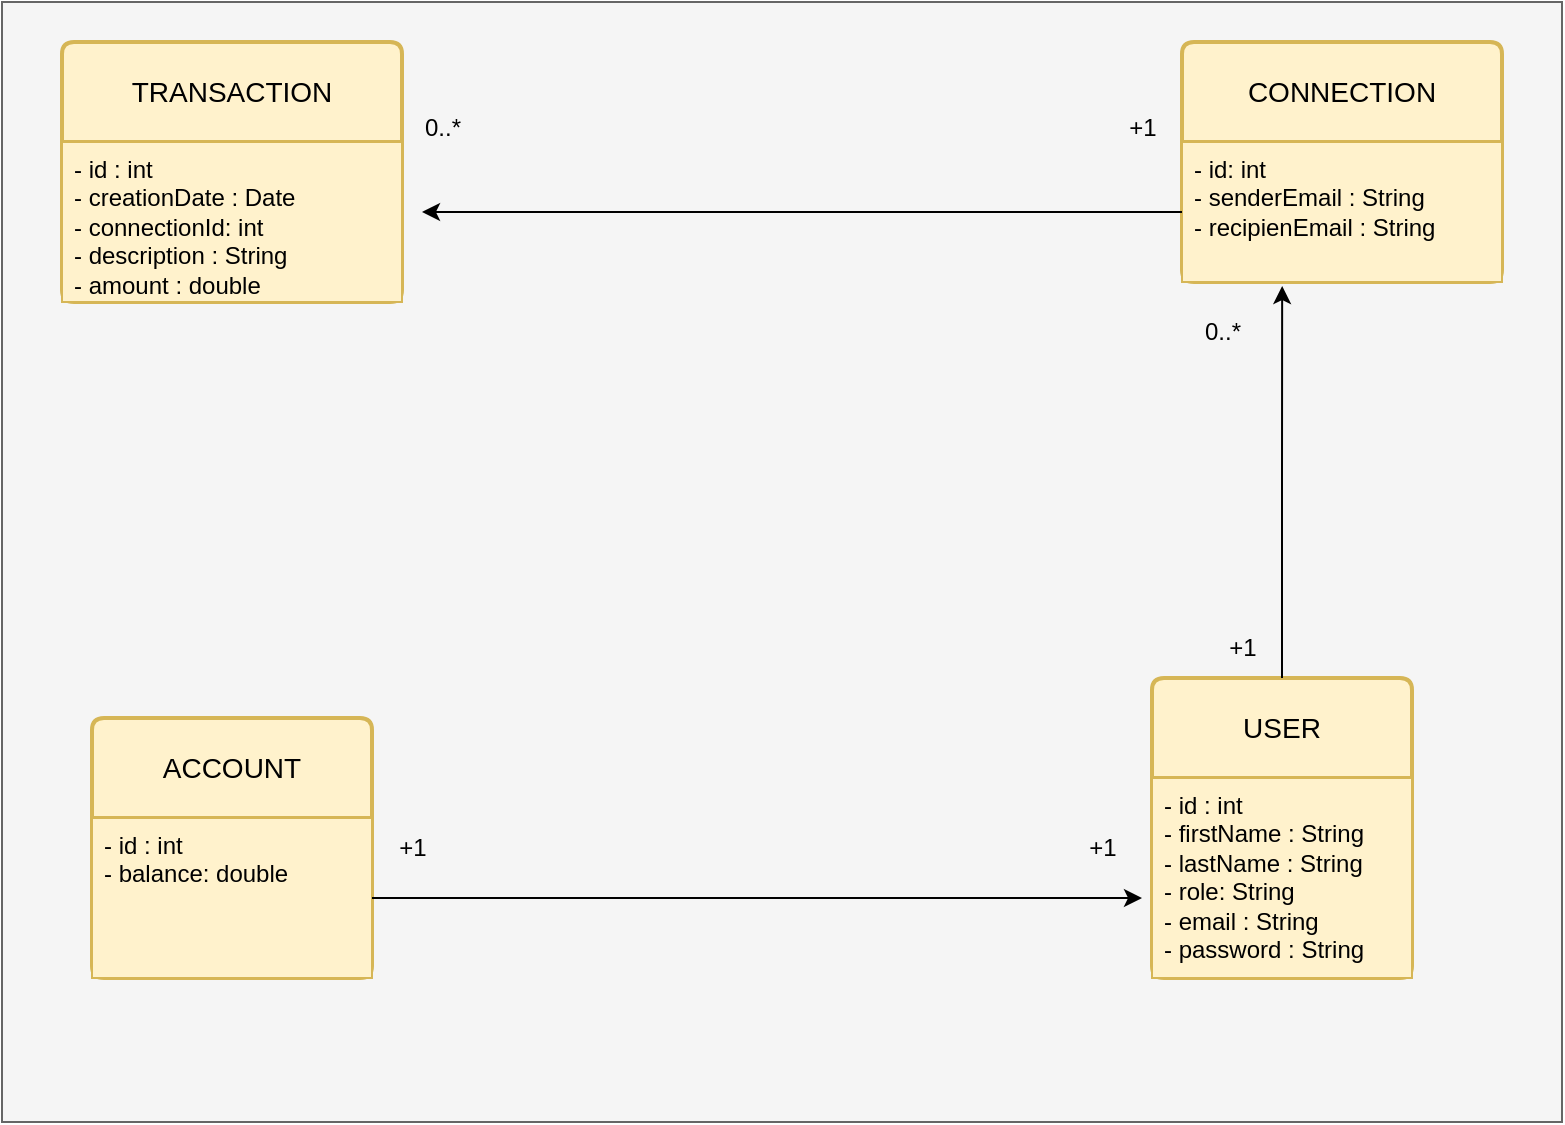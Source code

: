 <mxfile version="24.0.6" type="device">
  <diagram id="R2lEEEUBdFMjLlhIrx00" name="Page-1">
    <mxGraphModel dx="584" dy="758" grid="1" gridSize="10" guides="1" tooltips="1" connect="1" arrows="1" fold="1" page="1" pageScale="1" pageWidth="850" pageHeight="1100" math="0" shadow="0" extFonts="Permanent Marker^https://fonts.googleapis.com/css?family=Permanent+Marker">
      <root>
        <mxCell id="0" />
        <mxCell id="1" parent="0" />
        <mxCell id="fXNIb5vrCbK1GHDizLRb-48" value="" style="rounded=0;whiteSpace=wrap;html=1;fillColor=#f5f5f5;fontColor=#333333;strokeColor=#666666;" parent="1" vertex="1">
          <mxGeometry x="890" y="20" width="780" height="560" as="geometry" />
        </mxCell>
        <mxCell id="fXNIb5vrCbK1GHDizLRb-9" value="USER" style="swimlane;childLayout=stackLayout;horizontal=1;startSize=50;horizontalStack=0;rounded=1;fontSize=14;fontStyle=0;strokeWidth=2;resizeParent=0;resizeLast=1;shadow=0;dashed=0;align=center;arcSize=4;whiteSpace=wrap;html=1;fillColor=#fff2cc;strokeColor=#d6b656;" parent="1" vertex="1">
          <mxGeometry x="1465" y="358" width="130" height="150" as="geometry" />
        </mxCell>
        <mxCell id="fXNIb5vrCbK1GHDizLRb-10" value="- id : int&lt;div&gt;- firstName : String&lt;/div&gt;&lt;div&gt;- lastName : String&lt;/div&gt;&lt;div&gt;- role: String&lt;/div&gt;&lt;div&gt;- email : String&lt;/div&gt;&lt;div&gt;- password : String&lt;/div&gt;&lt;div&gt;&lt;br&gt;&lt;/div&gt;" style="align=left;strokeColor=#d6b656;fillColor=#fff2cc;spacingLeft=4;fontSize=12;verticalAlign=top;resizable=0;rotatable=0;part=1;html=1;" parent="fXNIb5vrCbK1GHDizLRb-9" vertex="1">
          <mxGeometry y="50" width="130" height="100" as="geometry" />
        </mxCell>
        <mxCell id="fXNIb5vrCbK1GHDizLRb-14" value="TRANSACTION" style="swimlane;childLayout=stackLayout;horizontal=1;startSize=50;horizontalStack=0;rounded=1;fontSize=14;fontStyle=0;strokeWidth=2;resizeParent=0;resizeLast=1;shadow=0;dashed=0;align=center;arcSize=4;whiteSpace=wrap;html=1;fillColor=#fff2cc;strokeColor=#d6b656;" parent="1" vertex="1">
          <mxGeometry x="920" y="40" width="170" height="130" as="geometry" />
        </mxCell>
        <mxCell id="fXNIb5vrCbK1GHDizLRb-15" value="- id : int&lt;div&gt;- creationDate : Date&lt;br&gt;&lt;div&gt;- connectionId: int&lt;/div&gt;&lt;div&gt;- description : String&lt;/div&gt;&lt;div&gt;- amount : double&lt;/div&gt;&lt;/div&gt;" style="align=left;strokeColor=#d6b656;fillColor=#fff2cc;spacingLeft=4;fontSize=12;verticalAlign=top;resizable=0;rotatable=0;part=1;html=1;" parent="fXNIb5vrCbK1GHDizLRb-14" vertex="1">
          <mxGeometry y="50" width="170" height="80" as="geometry" />
        </mxCell>
        <mxCell id="fXNIb5vrCbK1GHDizLRb-16" value="CONNECTION" style="swimlane;childLayout=stackLayout;horizontal=1;startSize=50;horizontalStack=0;rounded=1;fontSize=14;fontStyle=0;strokeWidth=2;resizeParent=0;resizeLast=1;shadow=0;dashed=0;align=center;arcSize=4;whiteSpace=wrap;html=1;fillColor=#fff2cc;strokeColor=#d6b656;" parent="1" vertex="1">
          <mxGeometry x="1480" y="40" width="160" height="120" as="geometry" />
        </mxCell>
        <mxCell id="fXNIb5vrCbK1GHDizLRb-17" value="- id: int&lt;div&gt;- senderEmail&amp;nbsp;: String&lt;br&gt;- recipienEmail : String&lt;div&gt;&lt;br&gt;&lt;/div&gt;&lt;/div&gt;" style="align=left;strokeColor=#d6b656;fillColor=#fff2cc;spacingLeft=4;fontSize=12;verticalAlign=top;resizable=0;rotatable=0;part=1;html=1;" parent="fXNIb5vrCbK1GHDizLRb-16" vertex="1">
          <mxGeometry y="50" width="160" height="70" as="geometry" />
        </mxCell>
        <mxCell id="fXNIb5vrCbK1GHDizLRb-21" value="ACCOUNT" style="swimlane;childLayout=stackLayout;horizontal=1;startSize=50;horizontalStack=0;rounded=1;fontSize=14;fontStyle=0;strokeWidth=2;resizeParent=0;resizeLast=1;shadow=0;dashed=0;align=center;arcSize=4;whiteSpace=wrap;html=1;fillColor=#fff2cc;strokeColor=#d6b656;" parent="1" vertex="1">
          <mxGeometry x="935" y="378" width="140" height="130" as="geometry" />
        </mxCell>
        <mxCell id="fXNIb5vrCbK1GHDizLRb-22" value="- id : int&lt;div&gt;&lt;div&gt;- balance: double&lt;/div&gt;&lt;div&gt;&lt;br&gt;&lt;/div&gt;&lt;div&gt;&lt;br&gt;&lt;/div&gt;&lt;/div&gt;" style="align=left;strokeColor=#d6b656;fillColor=#fff2cc;spacingLeft=4;fontSize=12;verticalAlign=top;resizable=0;rotatable=0;part=1;html=1;" parent="fXNIb5vrCbK1GHDizLRb-21" vertex="1">
          <mxGeometry y="50" width="140" height="80" as="geometry" />
        </mxCell>
        <mxCell id="fXNIb5vrCbK1GHDizLRb-33" value="+1" style="text;html=1;align=center;verticalAlign=middle;resizable=0;points=[];autosize=1;strokeColor=none;fillColor=none;" parent="1" vertex="1">
          <mxGeometry x="1440" y="68" width="40" height="30" as="geometry" />
        </mxCell>
        <mxCell id="fXNIb5vrCbK1GHDizLRb-34" value="0..*" style="text;html=1;align=center;verticalAlign=middle;resizable=0;points=[];autosize=1;strokeColor=none;fillColor=none;" parent="1" vertex="1">
          <mxGeometry x="1090" y="68" width="40" height="30" as="geometry" />
        </mxCell>
        <mxCell id="fXNIb5vrCbK1GHDizLRb-36" style="edgeStyle=orthogonalEdgeStyle;rounded=0;orthogonalLoop=1;jettySize=auto;html=1;" parent="1" source="fXNIb5vrCbK1GHDizLRb-17" edge="1">
          <mxGeometry relative="1" as="geometry">
            <mxPoint x="1100" y="125" as="targetPoint" />
          </mxGeometry>
        </mxCell>
        <mxCell id="fXNIb5vrCbK1GHDizLRb-42" value="+1" style="text;html=1;align=center;verticalAlign=middle;resizable=0;points=[];autosize=1;strokeColor=none;fillColor=none;" parent="1" vertex="1">
          <mxGeometry x="1075" y="428" width="40" height="30" as="geometry" />
        </mxCell>
        <mxCell id="r1FznJxBU0FJCu6Wu4j5-2" style="edgeStyle=orthogonalEdgeStyle;rounded=0;orthogonalLoop=1;jettySize=auto;html=1;" parent="1" source="fXNIb5vrCbK1GHDizLRb-22" edge="1">
          <mxGeometry relative="1" as="geometry">
            <mxPoint x="1460" y="468" as="targetPoint" />
          </mxGeometry>
        </mxCell>
        <mxCell id="r1FznJxBU0FJCu6Wu4j5-3" value="+1" style="text;html=1;align=center;verticalAlign=middle;resizable=0;points=[];autosize=1;strokeColor=none;fillColor=none;" parent="1" vertex="1">
          <mxGeometry x="1420" y="428" width="40" height="30" as="geometry" />
        </mxCell>
        <mxCell id="r1FznJxBU0FJCu6Wu4j5-4" style="edgeStyle=orthogonalEdgeStyle;rounded=0;orthogonalLoop=1;jettySize=auto;html=1;entryX=0.313;entryY=1.029;entryDx=0;entryDy=0;entryPerimeter=0;" parent="1" source="fXNIb5vrCbK1GHDizLRb-9" target="fXNIb5vrCbK1GHDizLRb-17" edge="1">
          <mxGeometry relative="1" as="geometry" />
        </mxCell>
        <mxCell id="r1FznJxBU0FJCu6Wu4j5-5" value="+1" style="text;html=1;align=center;verticalAlign=middle;resizable=0;points=[];autosize=1;strokeColor=none;fillColor=none;" parent="1" vertex="1">
          <mxGeometry x="1490" y="328" width="40" height="30" as="geometry" />
        </mxCell>
        <mxCell id="r1FznJxBU0FJCu6Wu4j5-6" value="0..*" style="text;html=1;align=center;verticalAlign=middle;resizable=0;points=[];autosize=1;strokeColor=none;fillColor=none;" parent="1" vertex="1">
          <mxGeometry x="1480" y="170" width="40" height="30" as="geometry" />
        </mxCell>
      </root>
    </mxGraphModel>
  </diagram>
</mxfile>
